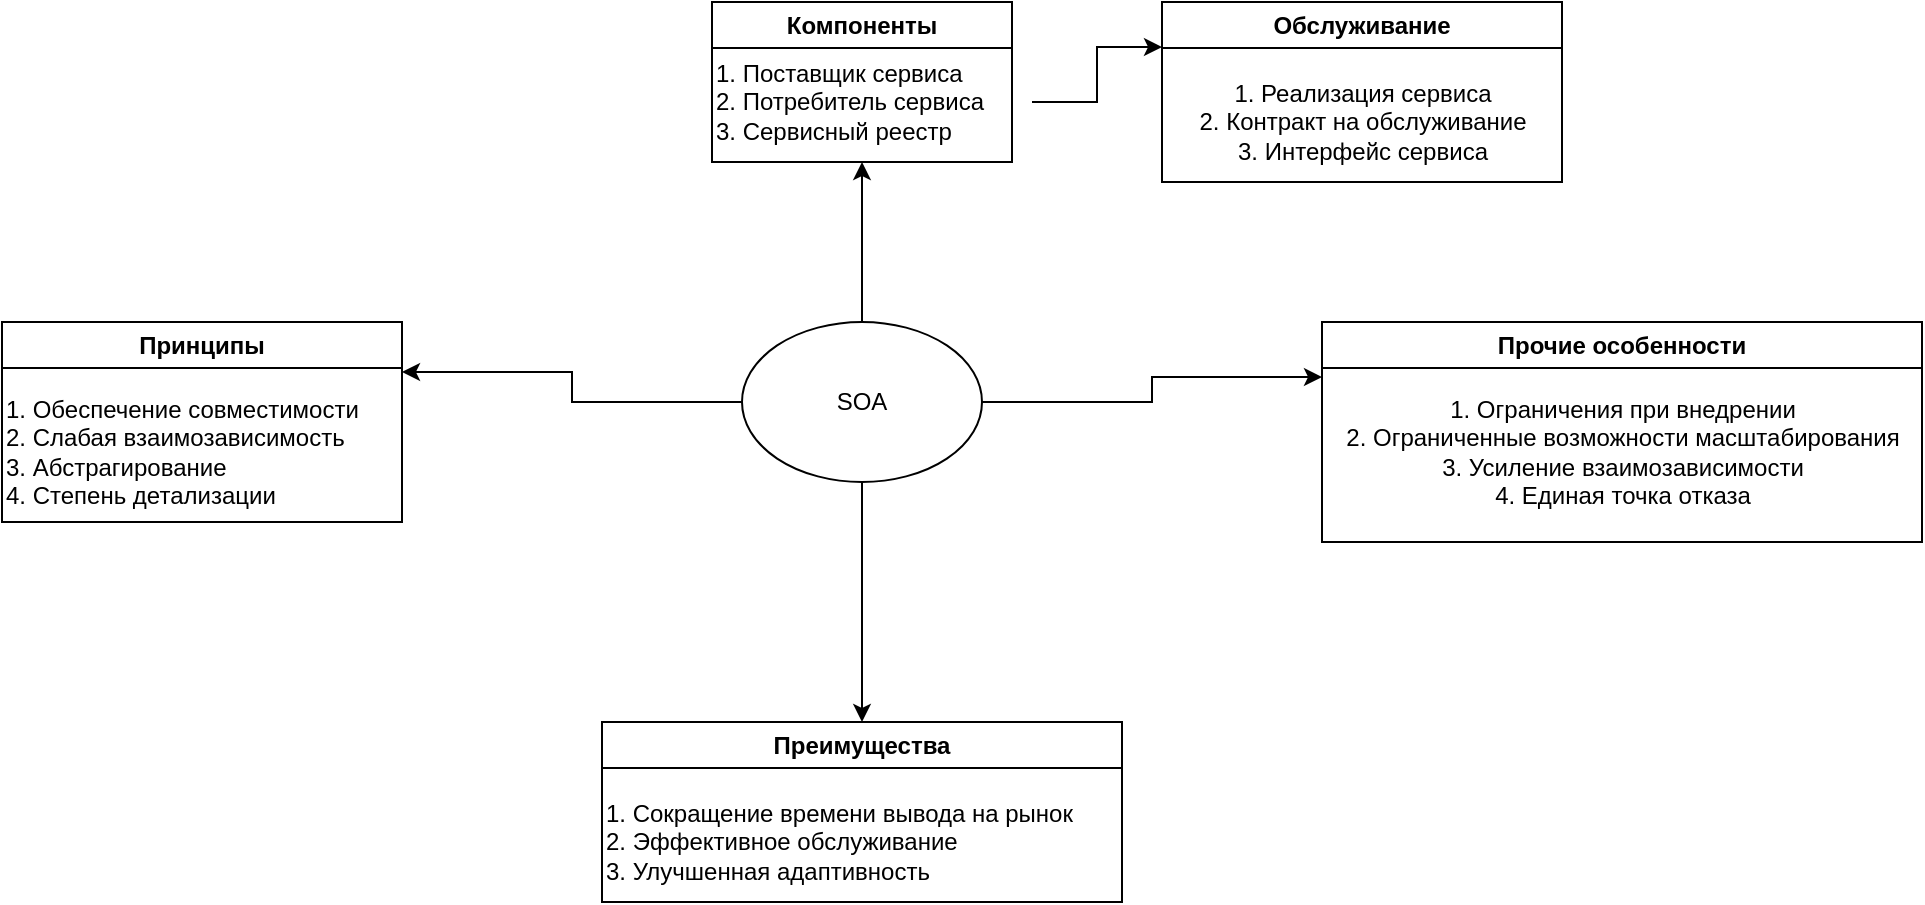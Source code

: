 <mxfile version="23.1.2" type="github">
  <diagram name="Страница — 1" id="stIGvwX7gSF1lbJ1OtpS">
    <mxGraphModel dx="1433" dy="589" grid="1" gridSize="10" guides="1" tooltips="1" connect="1" arrows="1" fold="1" page="1" pageScale="1" pageWidth="827" pageHeight="1169" math="0" shadow="0">
      <root>
        <mxCell id="0" />
        <mxCell id="1" parent="0" />
        <mxCell id="uu78XkYvrvd_cX8xQq1Q-8" style="edgeStyle=orthogonalEdgeStyle;rounded=0;orthogonalLoop=1;jettySize=auto;html=1;entryX=1;entryY=0.25;entryDx=0;entryDy=0;" edge="1" parent="1" source="uu78XkYvrvd_cX8xQq1Q-2" target="uu78XkYvrvd_cX8xQq1Q-7">
          <mxGeometry relative="1" as="geometry" />
        </mxCell>
        <mxCell id="uu78XkYvrvd_cX8xQq1Q-12" style="edgeStyle=orthogonalEdgeStyle;rounded=0;orthogonalLoop=1;jettySize=auto;html=1;entryX=0.5;entryY=1;entryDx=0;entryDy=0;" edge="1" parent="1" source="uu78XkYvrvd_cX8xQq1Q-2" target="uu78XkYvrvd_cX8xQq1Q-10">
          <mxGeometry relative="1" as="geometry" />
        </mxCell>
        <mxCell id="uu78XkYvrvd_cX8xQq1Q-17" style="edgeStyle=orthogonalEdgeStyle;rounded=0;orthogonalLoop=1;jettySize=auto;html=1;entryX=0;entryY=0.25;entryDx=0;entryDy=0;" edge="1" parent="1" source="uu78XkYvrvd_cX8xQq1Q-2" target="uu78XkYvrvd_cX8xQq1Q-16">
          <mxGeometry relative="1" as="geometry" />
        </mxCell>
        <mxCell id="uu78XkYvrvd_cX8xQq1Q-2" value="SOA" style="ellipse;whiteSpace=wrap;html=1;" vertex="1" parent="1">
          <mxGeometry x="630" y="200" width="120" height="80" as="geometry" />
        </mxCell>
        <mxCell id="uu78XkYvrvd_cX8xQq1Q-5" value="" style="edgeStyle=orthogonalEdgeStyle;rounded=0;orthogonalLoop=1;jettySize=auto;html=1;" edge="1" parent="1" source="uu78XkYvrvd_cX8xQq1Q-2" target="uu78XkYvrvd_cX8xQq1Q-1">
          <mxGeometry relative="1" as="geometry">
            <mxPoint x="690" y="280" as="sourcePoint" />
            <mxPoint x="690" y="360" as="targetPoint" />
          </mxGeometry>
        </mxCell>
        <mxCell id="uu78XkYvrvd_cX8xQq1Q-1" value="Преимущества" style="swimlane;whiteSpace=wrap;html=1;" vertex="1" parent="1">
          <mxGeometry x="560" y="400" width="260" height="90" as="geometry" />
        </mxCell>
        <mxCell id="uu78XkYvrvd_cX8xQq1Q-6" value="1. Сокращение времени вывода на рынок&lt;br&gt;2. Эффективное обслуживание&lt;br&gt;3. Улучшенная адаптивность" style="text;html=1;align=left;verticalAlign=middle;resizable=0;points=[];autosize=1;strokeColor=none;fillColor=none;" vertex="1" parent="uu78XkYvrvd_cX8xQq1Q-1">
          <mxGeometry y="30" width="260" height="60" as="geometry" />
        </mxCell>
        <mxCell id="uu78XkYvrvd_cX8xQq1Q-7" value="Принципы" style="swimlane;whiteSpace=wrap;html=1;" vertex="1" parent="1">
          <mxGeometry x="260" y="200" width="200" height="100" as="geometry" />
        </mxCell>
        <mxCell id="uu78XkYvrvd_cX8xQq1Q-9" value="1. Обеспечение совместимости&lt;br&gt;2. Слабая взаимозависимость&lt;br&gt;3. Абстрагирование&lt;br&gt;4. Степень детализации" style="text;html=1;align=left;verticalAlign=middle;resizable=0;points=[];autosize=1;strokeColor=none;fillColor=none;" vertex="1" parent="uu78XkYvrvd_cX8xQq1Q-7">
          <mxGeometry y="30" width="200" height="70" as="geometry" />
        </mxCell>
        <mxCell id="uu78XkYvrvd_cX8xQq1Q-10" value="Компоненты" style="swimlane;whiteSpace=wrap;html=1;" vertex="1" parent="1">
          <mxGeometry x="615" y="40" width="150" height="80" as="geometry" />
        </mxCell>
        <mxCell id="uu78XkYvrvd_cX8xQq1Q-11" value="1. Поставщик сервиса&lt;br&gt;2. Потребитель сервиса&lt;br&gt;3. Сервисный реестр" style="text;html=1;align=left;verticalAlign=middle;resizable=0;points=[];autosize=1;strokeColor=none;fillColor=none;" vertex="1" parent="uu78XkYvrvd_cX8xQq1Q-10">
          <mxGeometry y="20" width="160" height="60" as="geometry" />
        </mxCell>
        <mxCell id="uu78XkYvrvd_cX8xQq1Q-13" value="Обслуживание" style="swimlane;whiteSpace=wrap;html=1;" vertex="1" parent="1">
          <mxGeometry x="840" y="40" width="200" height="90" as="geometry" />
        </mxCell>
        <mxCell id="uu78XkYvrvd_cX8xQq1Q-15" value="1. Реализация сервиса&lt;br&gt;2. Контракт на обслуживание&lt;br&gt;3. Интерфейс сервиса" style="text;html=1;align=center;verticalAlign=middle;resizable=0;points=[];autosize=1;strokeColor=none;fillColor=none;" vertex="1" parent="uu78XkYvrvd_cX8xQq1Q-13">
          <mxGeometry x="5" y="30" width="190" height="60" as="geometry" />
        </mxCell>
        <mxCell id="uu78XkYvrvd_cX8xQq1Q-14" style="edgeStyle=orthogonalEdgeStyle;rounded=0;orthogonalLoop=1;jettySize=auto;html=1;entryX=0;entryY=0.25;entryDx=0;entryDy=0;" edge="1" parent="1" source="uu78XkYvrvd_cX8xQq1Q-11" target="uu78XkYvrvd_cX8xQq1Q-13">
          <mxGeometry relative="1" as="geometry" />
        </mxCell>
        <mxCell id="uu78XkYvrvd_cX8xQq1Q-16" value="Прочие особенности" style="swimlane;whiteSpace=wrap;html=1;" vertex="1" parent="1">
          <mxGeometry x="920" y="200" width="300" height="110" as="geometry" />
        </mxCell>
        <mxCell id="uu78XkYvrvd_cX8xQq1Q-18" value="1. Ограничения при внедрении&lt;br&gt;2. Ограниченные возможности масштабирования&lt;br&gt;3. Усиление взаимозависимости&lt;br&gt;4. Единая точка отказа" style="text;html=1;align=center;verticalAlign=middle;resizable=0;points=[];autosize=1;strokeColor=none;fillColor=none;" vertex="1" parent="uu78XkYvrvd_cX8xQq1Q-16">
          <mxGeometry y="30" width="300" height="70" as="geometry" />
        </mxCell>
      </root>
    </mxGraphModel>
  </diagram>
</mxfile>
